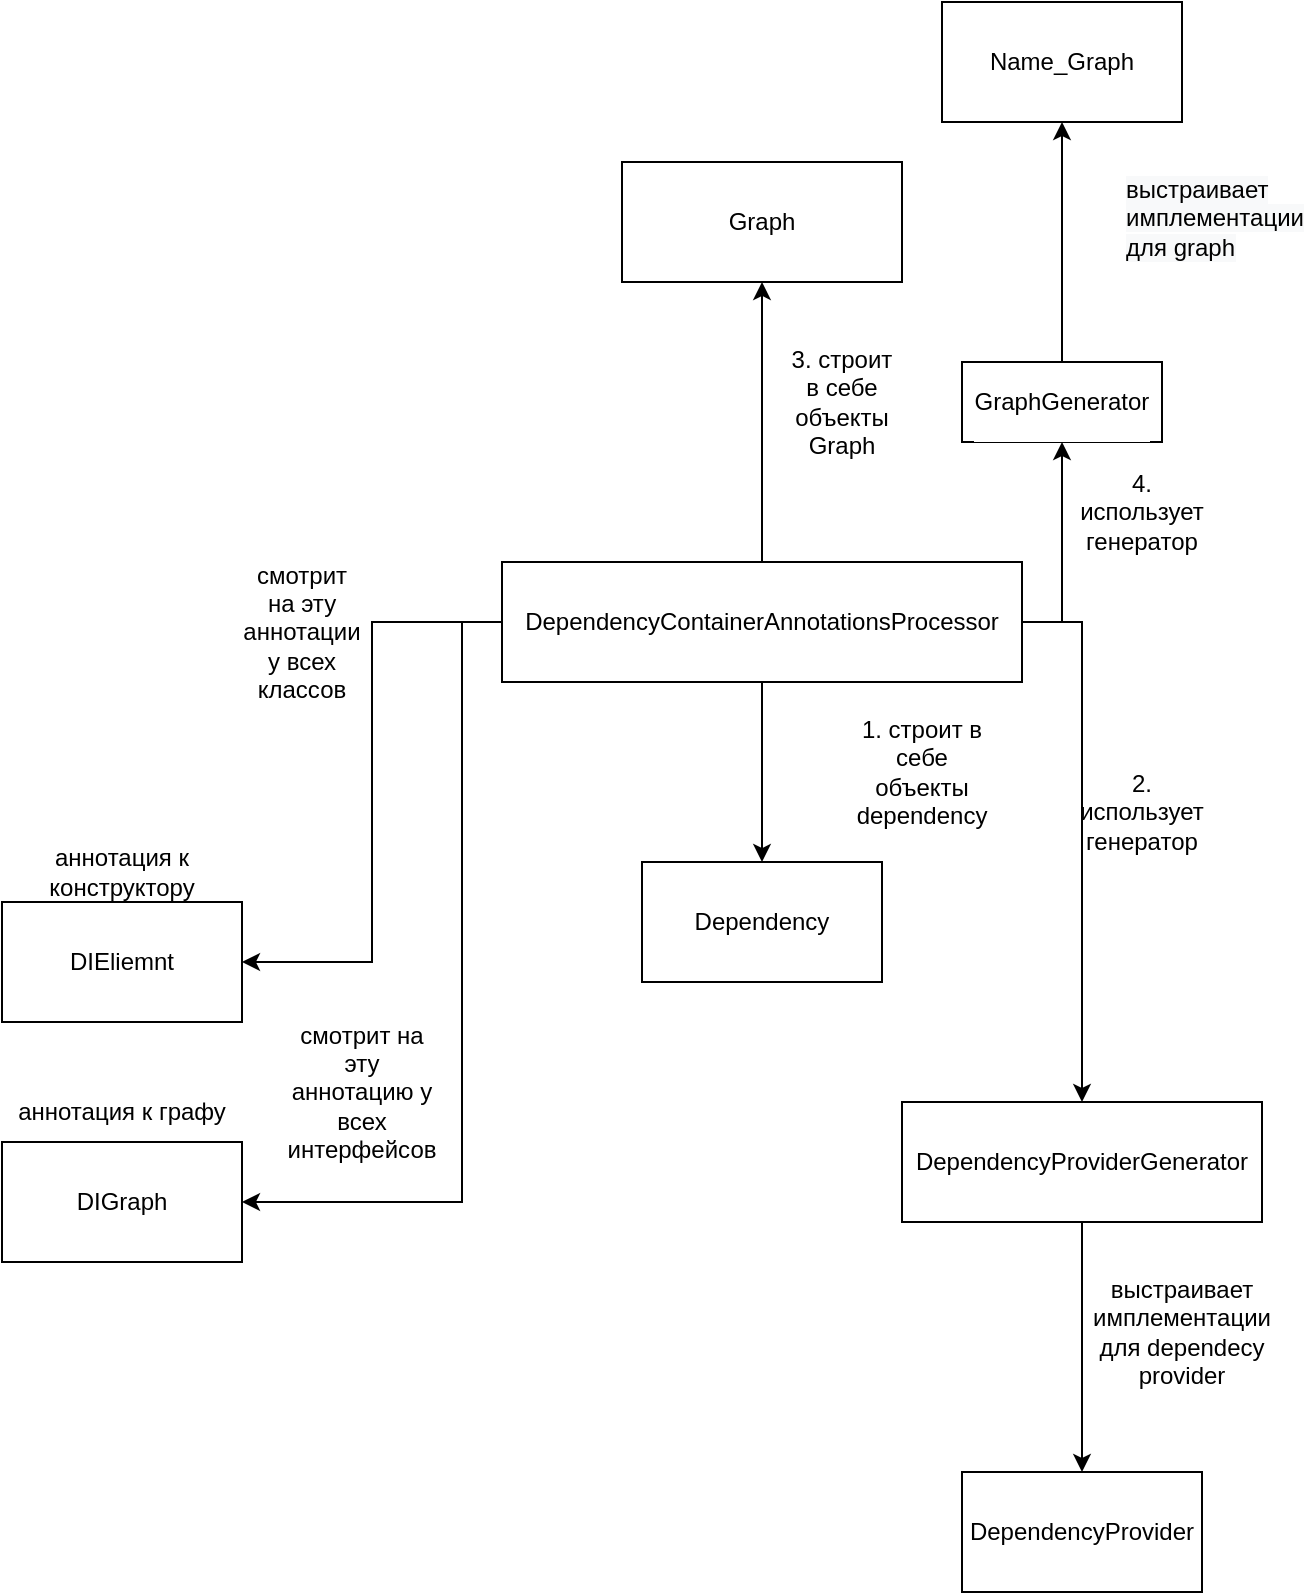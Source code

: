 <mxfile version="20.5.3" type="embed"><diagram id="wa2WG6ByGEoDA2BkyAu0" name="Страница 1"><mxGraphModel dx="1059" dy="1883" grid="1" gridSize="10" guides="1" tooltips="1" connect="1" arrows="1" fold="1" page="1" pageScale="1" pageWidth="827" pageHeight="1169" math="0" shadow="0"><root><mxCell id="0"/><mxCell id="1" parent="0"/><mxCell id="r4BZqJtc3CwaEnqxj4rT-1" value="DIEliemnt" style="rounded=0;whiteSpace=wrap;html=1;" parent="1" vertex="1"><mxGeometry x="40" y="240" width="120" height="60" as="geometry"/></mxCell><mxCell id="r4BZqJtc3CwaEnqxj4rT-3" value="Dependency" style="rounded=0;whiteSpace=wrap;html=1;" parent="1" vertex="1"><mxGeometry x="360" y="220" width="120" height="60" as="geometry"/></mxCell><mxCell id="XWx39Fv768jMYYqtCLmS-12" style="edgeStyle=orthogonalEdgeStyle;rounded=0;orthogonalLoop=1;jettySize=auto;html=1;exitX=0.5;exitY=1;exitDx=0;exitDy=0;" parent="1" source="r4BZqJtc3CwaEnqxj4rT-5" target="r4BZqJtc3CwaEnqxj4rT-7" edge="1"><mxGeometry relative="1" as="geometry"/></mxCell><mxCell id="r4BZqJtc3CwaEnqxj4rT-5" value="DependencyProviderGenerator" style="rounded=0;whiteSpace=wrap;html=1;" parent="1" vertex="1"><mxGeometry x="490" y="340" width="180" height="60" as="geometry"/></mxCell><mxCell id="r4BZqJtc3CwaEnqxj4rT-7" value="DependencyProvider" style="rounded=0;whiteSpace=wrap;html=1;" parent="1" vertex="1"><mxGeometry x="520" y="525" width="120" height="60" as="geometry"/></mxCell><mxCell id="XWx39Fv768jMYYqtCLmS-3" style="edgeStyle=orthogonalEdgeStyle;rounded=0;orthogonalLoop=1;jettySize=auto;html=1;exitX=0;exitY=0.5;exitDx=0;exitDy=0;entryX=1;entryY=0.5;entryDx=0;entryDy=0;" parent="1" source="r4BZqJtc3CwaEnqxj4rT-9" target="r4BZqJtc3CwaEnqxj4rT-1" edge="1"><mxGeometry relative="1" as="geometry"/></mxCell><mxCell id="XWx39Fv768jMYYqtCLmS-5" style="edgeStyle=orthogonalEdgeStyle;rounded=0;orthogonalLoop=1;jettySize=auto;html=1;exitX=0.5;exitY=1;exitDx=0;exitDy=0;entryX=0.5;entryY=0;entryDx=0;entryDy=0;" parent="1" source="r4BZqJtc3CwaEnqxj4rT-9" target="r4BZqJtc3CwaEnqxj4rT-3" edge="1"><mxGeometry relative="1" as="geometry"/></mxCell><mxCell id="XWx39Fv768jMYYqtCLmS-8" style="edgeStyle=orthogonalEdgeStyle;rounded=0;orthogonalLoop=1;jettySize=auto;html=1;exitX=1;exitY=0.5;exitDx=0;exitDy=0;" parent="1" source="r4BZqJtc3CwaEnqxj4rT-9" target="r4BZqJtc3CwaEnqxj4rT-5" edge="1"><mxGeometry relative="1" as="geometry"/></mxCell><mxCell id="4" style="edgeStyle=orthogonalEdgeStyle;rounded=0;orthogonalLoop=1;jettySize=auto;html=1;exitX=0;exitY=0.5;exitDx=0;exitDy=0;" edge="1" parent="1" source="r4BZqJtc3CwaEnqxj4rT-9" target="2"><mxGeometry relative="1" as="geometry"><Array as="points"><mxPoint x="270" y="100"/><mxPoint x="270" y="390"/></Array></mxGeometry></mxCell><mxCell id="9" style="edgeStyle=orthogonalEdgeStyle;rounded=0;orthogonalLoop=1;jettySize=auto;html=1;exitX=0.5;exitY=0;exitDx=0;exitDy=0;fontFamily=Helvetica;fontColor=#000000;" edge="1" parent="1" source="r4BZqJtc3CwaEnqxj4rT-9" target="8"><mxGeometry relative="1" as="geometry"/></mxCell><mxCell id="11" style="edgeStyle=orthogonalEdgeStyle;rounded=0;orthogonalLoop=1;jettySize=auto;html=1;exitX=1;exitY=0.5;exitDx=0;exitDy=0;fontFamily=Helvetica;fontColor=#000000;" edge="1" parent="1" source="r4BZqJtc3CwaEnqxj4rT-9" target="10"><mxGeometry relative="1" as="geometry"/></mxCell><mxCell id="r4BZqJtc3CwaEnqxj4rT-9" value="&lt;p style=&quot;&quot;&gt;&lt;span style=&quot;background-color: rgb(255, 255, 255);&quot;&gt;DependencyContainerAnnotationsProcessor&lt;/span&gt;&lt;/p&gt;" style="rounded=0;whiteSpace=wrap;html=1;" parent="1" vertex="1"><mxGeometry x="290" y="70" width="260" height="60" as="geometry"/></mxCell><mxCell id="r4BZqJtc3CwaEnqxj4rT-12" value="аннотация к конструктору" style="text;html=1;strokeColor=none;fillColor=none;align=center;verticalAlign=middle;whiteSpace=wrap;rounded=0;" parent="1" vertex="1"><mxGeometry x="40" y="210" width="120" height="30" as="geometry"/></mxCell><mxCell id="XWx39Fv768jMYYqtCLmS-4" value="смотрит на эту аннотации у всех классов" style="text;html=1;strokeColor=none;fillColor=none;align=center;verticalAlign=middle;whiteSpace=wrap;rounded=0;" parent="1" vertex="1"><mxGeometry x="160" y="90" width="60" height="30" as="geometry"/></mxCell><mxCell id="XWx39Fv768jMYYqtCLmS-6" value="1. строит в себе объекты dependency" style="text;html=1;strokeColor=none;fillColor=none;align=center;verticalAlign=middle;whiteSpace=wrap;rounded=0;" parent="1" vertex="1"><mxGeometry x="470" y="160" width="60" height="30" as="geometry"/></mxCell><mxCell id="XWx39Fv768jMYYqtCLmS-10" value="2. использует генератор" style="text;html=1;strokeColor=none;fillColor=none;align=center;verticalAlign=middle;whiteSpace=wrap;rounded=0;" parent="1" vertex="1"><mxGeometry x="580" y="180" width="60" height="30" as="geometry"/></mxCell><mxCell id="XWx39Fv768jMYYqtCLmS-11" value="выстраивает имплементации для dependecy provider" style="text;html=1;strokeColor=none;fillColor=none;align=center;verticalAlign=middle;whiteSpace=wrap;rounded=0;" parent="1" vertex="1"><mxGeometry x="600" y="440" width="60" height="30" as="geometry"/></mxCell><mxCell id="2" value="DIGraph" style="rounded=0;whiteSpace=wrap;html=1;" vertex="1" parent="1"><mxGeometry x="40" y="360" width="120" height="60" as="geometry"/></mxCell><mxCell id="3" value="аннотация к графу" style="text;html=1;strokeColor=none;fillColor=none;align=center;verticalAlign=middle;whiteSpace=wrap;rounded=0;" vertex="1" parent="1"><mxGeometry x="40" y="330" width="120" height="30" as="geometry"/></mxCell><mxCell id="5" value="смотрит на эту аннотацию у всех интерфейсов" style="text;html=1;strokeColor=none;fillColor=none;align=center;verticalAlign=middle;whiteSpace=wrap;rounded=0;" vertex="1" parent="1"><mxGeometry x="190" y="320" width="60" height="30" as="geometry"/></mxCell><mxCell id="8" value="&lt;p style=&quot;&quot;&gt;Graph&lt;/p&gt;" style="rounded=0;whiteSpace=wrap;html=1;labelBackgroundColor=#FFFFFF;fontFamily=Helvetica;fontColor=#000000;" vertex="1" parent="1"><mxGeometry x="350" y="-130" width="140" height="60" as="geometry"/></mxCell><mxCell id="15" style="edgeStyle=orthogonalEdgeStyle;rounded=0;orthogonalLoop=1;jettySize=auto;html=1;exitX=0.5;exitY=0;exitDx=0;exitDy=0;entryX=0.5;entryY=1;entryDx=0;entryDy=0;fontFamily=Helvetica;fontColor=#000000;" edge="1" parent="1" source="10" target="14"><mxGeometry relative="1" as="geometry"/></mxCell><mxCell id="10" value="&lt;p style=&quot;&quot;&gt;GraphGenerator&lt;/p&gt;" style="rounded=0;whiteSpace=wrap;html=1;labelBackgroundColor=#FFFFFF;fontFamily=Helvetica;fontColor=#000000;" vertex="1" parent="1"><mxGeometry x="520" y="-30" width="100" height="40" as="geometry"/></mxCell><mxCell id="12" value="&lt;span style=&quot;color: rgb(0, 0, 0); font-family: Helvetica; font-size: 12px; font-style: normal; font-variant-ligatures: normal; font-variant-caps: normal; font-weight: 400; letter-spacing: normal; orphans: 2; text-align: center; text-indent: 0px; text-transform: none; widows: 2; word-spacing: 0px; -webkit-text-stroke-width: 0px; background-color: rgb(248, 249, 250); text-decoration-thickness: initial; text-decoration-style: initial; text-decoration-color: initial; float: none; display: inline !important;&quot;&gt;выстраивает имплементации для graph&lt;/span&gt;" style="text;whiteSpace=wrap;html=1;fontFamily=Helvetica;fontColor=#000000;" vertex="1" parent="1"><mxGeometry x="600" y="-130" width="80" height="40" as="geometry"/></mxCell><mxCell id="14" value="Name_Graph" style="rounded=0;whiteSpace=wrap;html=1;labelBackgroundColor=#FFFFFF;fontFamily=Helvetica;fontColor=#000000;" vertex="1" parent="1"><mxGeometry x="510" y="-210" width="120" height="60" as="geometry"/></mxCell><mxCell id="16" value="3. строит в себе объекты Graph" style="text;html=1;strokeColor=none;fillColor=none;align=center;verticalAlign=middle;whiteSpace=wrap;rounded=0;" vertex="1" parent="1"><mxGeometry x="430" y="-25" width="60" height="30" as="geometry"/></mxCell><mxCell id="17" value="4. использует генератор" style="text;html=1;strokeColor=none;fillColor=none;align=center;verticalAlign=middle;whiteSpace=wrap;rounded=0;" vertex="1" parent="1"><mxGeometry x="580" y="30" width="60" height="30" as="geometry"/></mxCell></root></mxGraphModel></diagram></mxfile>